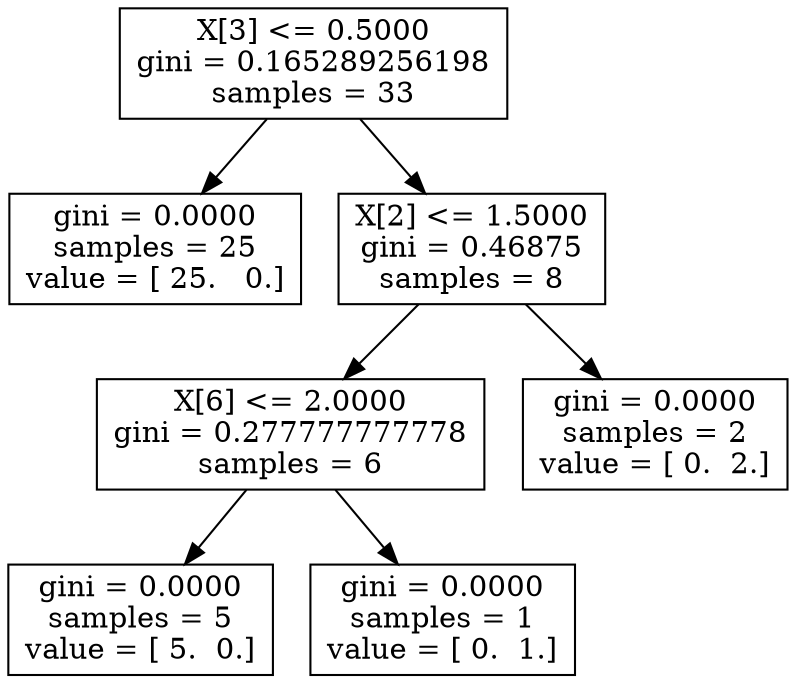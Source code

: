 digraph Tree {
0 [label="X[3] <= 0.5000\ngini = 0.165289256198\nsamples = 33", shape="box"] ;
1 [label="gini = 0.0000\nsamples = 25\nvalue = [ 25.   0.]", shape="box"] ;
0 -> 1 ;
2 [label="X[2] <= 1.5000\ngini = 0.46875\nsamples = 8", shape="box"] ;
0 -> 2 ;
3 [label="X[6] <= 2.0000\ngini = 0.277777777778\nsamples = 6", shape="box"] ;
2 -> 3 ;
4 [label="gini = 0.0000\nsamples = 5\nvalue = [ 5.  0.]", shape="box"] ;
3 -> 4 ;
5 [label="gini = 0.0000\nsamples = 1\nvalue = [ 0.  1.]", shape="box"] ;
3 -> 5 ;
6 [label="gini = 0.0000\nsamples = 2\nvalue = [ 0.  2.]", shape="box"] ;
2 -> 6 ;
}